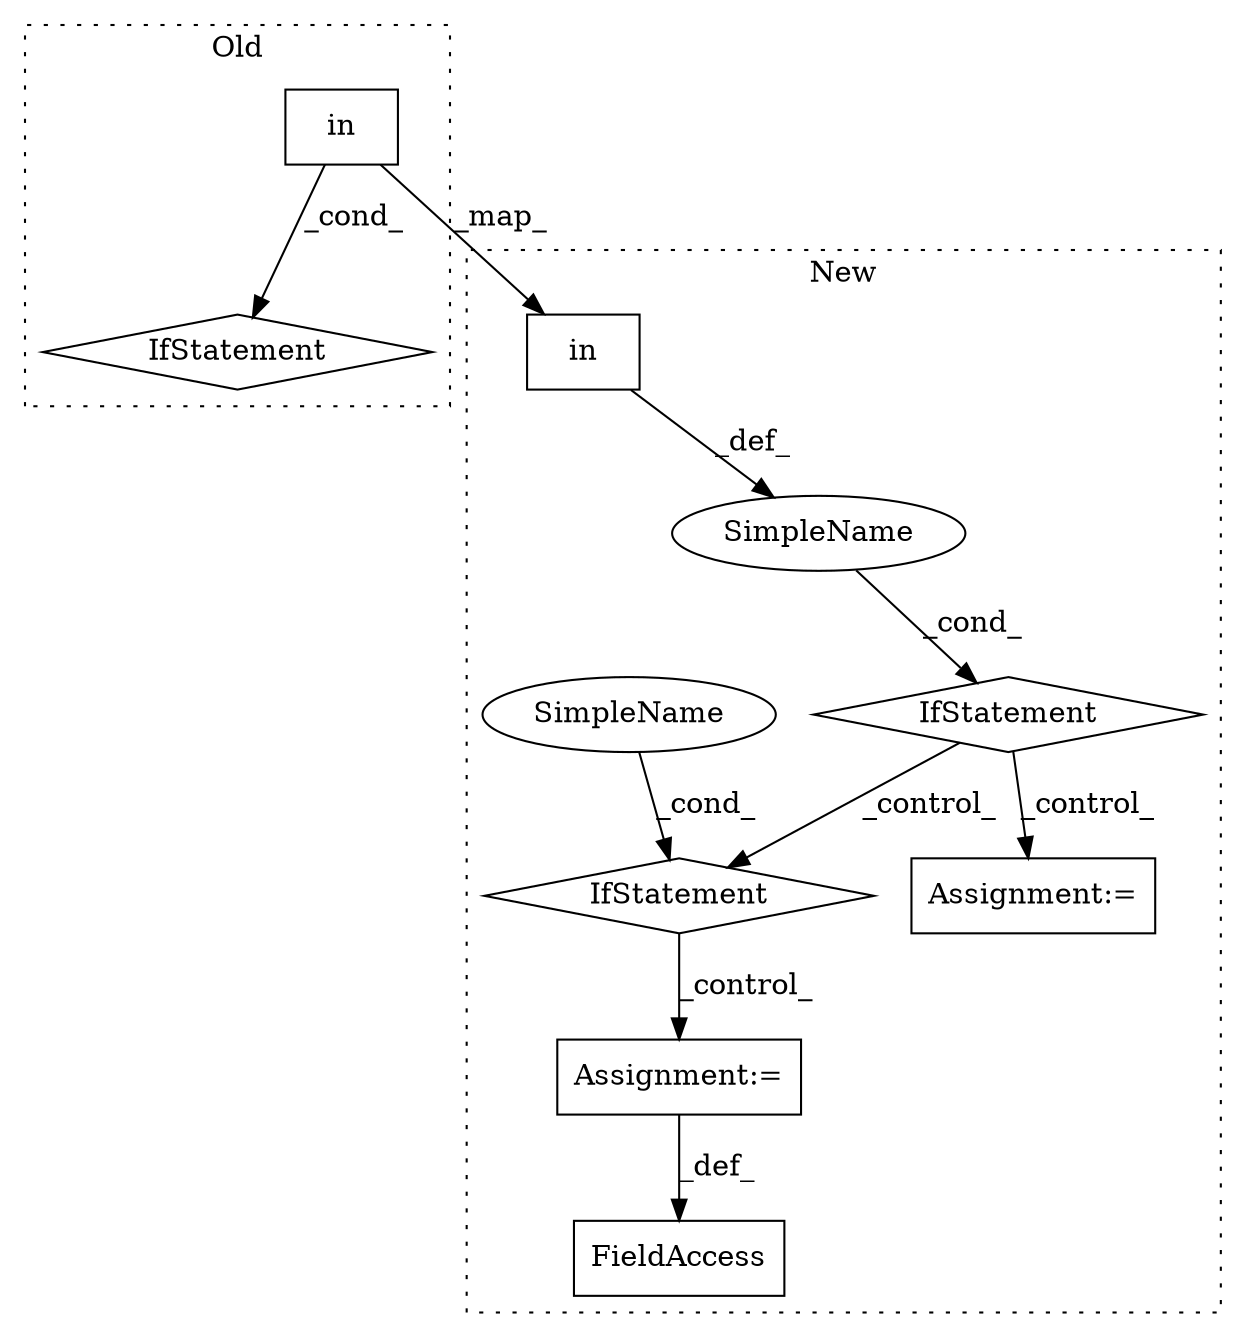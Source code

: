 digraph G {
subgraph cluster0 {
1 [label="in" a="105" s="5909" l="16" shape="box"];
4 [label="IfStatement" a="25" s="5901,5925" l="8,2" shape="diamond"];
label = "Old";
style="dotted";
}
subgraph cluster1 {
2 [label="in" a="105" s="6114" l="16" shape="box"];
3 [label="IfStatement" a="25" s="6106,6130" l="8,2" shape="diamond"];
5 [label="Assignment:=" a="7" s="6329" l="1" shape="box"];
6 [label="SimpleName" a="42" s="" l="" shape="ellipse"];
7 [label="Assignment:=" a="7" s="6481" l="1" shape="box"];
8 [label="IfStatement" a="25" s="6436,6460" l="4,2" shape="diamond"];
9 [label="SimpleName" a="42" s="" l="" shape="ellipse"];
10 [label="FieldAccess" a="22" s="6472" l="9" shape="box"];
label = "New";
style="dotted";
}
1 -> 2 [label="_map_"];
1 -> 4 [label="_cond_"];
2 -> 6 [label="_def_"];
3 -> 5 [label="_control_"];
3 -> 8 [label="_control_"];
6 -> 3 [label="_cond_"];
7 -> 10 [label="_def_"];
8 -> 7 [label="_control_"];
9 -> 8 [label="_cond_"];
}
